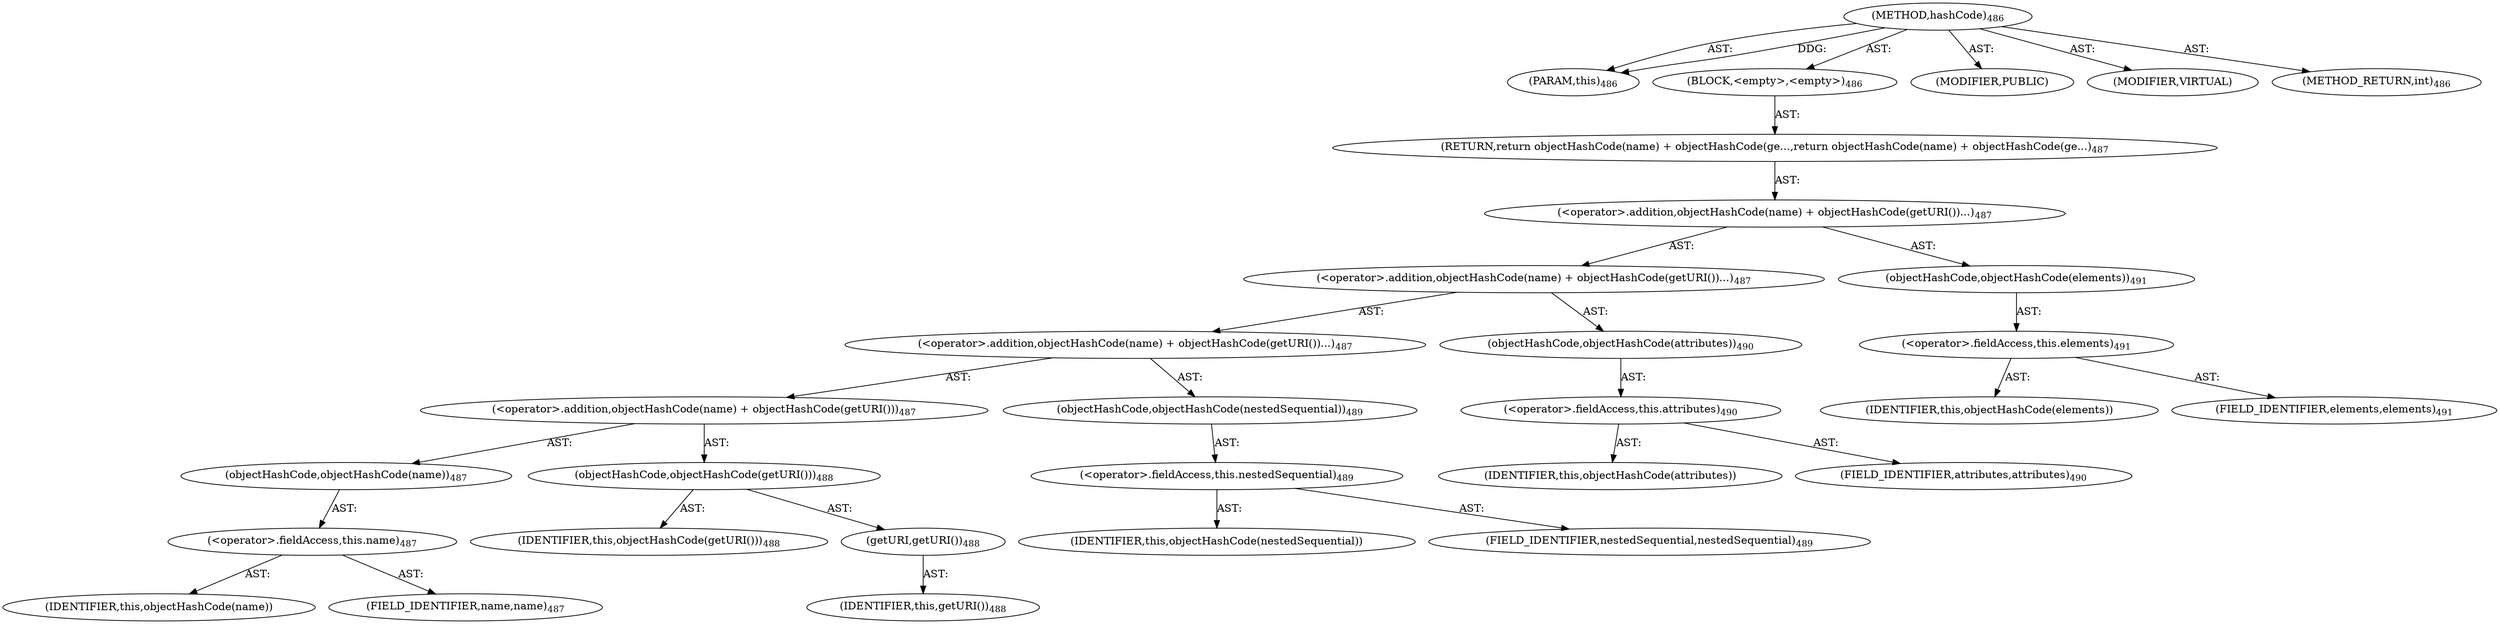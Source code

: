 digraph "hashCode" {  
"111669149725" [label = <(METHOD,hashCode)<SUB>486</SUB>> ]
"115964117002" [label = <(PARAM,this)<SUB>486</SUB>> ]
"25769803859" [label = <(BLOCK,&lt;empty&gt;,&lt;empty&gt;)<SUB>486</SUB>> ]
"146028888104" [label = <(RETURN,return objectHashCode(name) + objectHashCode(ge...,return objectHashCode(name) + objectHashCode(ge...)<SUB>487</SUB>> ]
"30064771357" [label = <(&lt;operator&gt;.addition,objectHashCode(name) + objectHashCode(getURI())...)<SUB>487</SUB>> ]
"30064771358" [label = <(&lt;operator&gt;.addition,objectHashCode(name) + objectHashCode(getURI())...)<SUB>487</SUB>> ]
"30064771359" [label = <(&lt;operator&gt;.addition,objectHashCode(name) + objectHashCode(getURI())...)<SUB>487</SUB>> ]
"30064771360" [label = <(&lt;operator&gt;.addition,objectHashCode(name) + objectHashCode(getURI()))<SUB>487</SUB>> ]
"30064771361" [label = <(objectHashCode,objectHashCode(name))<SUB>487</SUB>> ]
"30064771362" [label = <(&lt;operator&gt;.fieldAccess,this.name)<SUB>487</SUB>> ]
"68719476931" [label = <(IDENTIFIER,this,objectHashCode(name))> ]
"55834574916" [label = <(FIELD_IDENTIFIER,name,name)<SUB>487</SUB>> ]
"30064771363" [label = <(objectHashCode,objectHashCode(getURI()))<SUB>488</SUB>> ]
"68719476755" [label = <(IDENTIFIER,this,objectHashCode(getURI()))<SUB>488</SUB>> ]
"30064771364" [label = <(getURI,getURI())<SUB>488</SUB>> ]
"68719476754" [label = <(IDENTIFIER,this,getURI())<SUB>488</SUB>> ]
"30064771365" [label = <(objectHashCode,objectHashCode(nestedSequential))<SUB>489</SUB>> ]
"30064771366" [label = <(&lt;operator&gt;.fieldAccess,this.nestedSequential)<SUB>489</SUB>> ]
"68719476932" [label = <(IDENTIFIER,this,objectHashCode(nestedSequential))> ]
"55834574917" [label = <(FIELD_IDENTIFIER,nestedSequential,nestedSequential)<SUB>489</SUB>> ]
"30064771367" [label = <(objectHashCode,objectHashCode(attributes))<SUB>490</SUB>> ]
"30064771368" [label = <(&lt;operator&gt;.fieldAccess,this.attributes)<SUB>490</SUB>> ]
"68719476933" [label = <(IDENTIFIER,this,objectHashCode(attributes))> ]
"55834574918" [label = <(FIELD_IDENTIFIER,attributes,attributes)<SUB>490</SUB>> ]
"30064771369" [label = <(objectHashCode,objectHashCode(elements))<SUB>491</SUB>> ]
"30064771370" [label = <(&lt;operator&gt;.fieldAccess,this.elements)<SUB>491</SUB>> ]
"68719476934" [label = <(IDENTIFIER,this,objectHashCode(elements))> ]
"55834574919" [label = <(FIELD_IDENTIFIER,elements,elements)<SUB>491</SUB>> ]
"133143986246" [label = <(MODIFIER,PUBLIC)> ]
"133143986247" [label = <(MODIFIER,VIRTUAL)> ]
"128849018909" [label = <(METHOD_RETURN,int)<SUB>486</SUB>> ]
  "111669149725" -> "115964117002"  [ label = "AST: "] 
  "111669149725" -> "25769803859"  [ label = "AST: "] 
  "111669149725" -> "133143986246"  [ label = "AST: "] 
  "111669149725" -> "133143986247"  [ label = "AST: "] 
  "111669149725" -> "128849018909"  [ label = "AST: "] 
  "25769803859" -> "146028888104"  [ label = "AST: "] 
  "146028888104" -> "30064771357"  [ label = "AST: "] 
  "30064771357" -> "30064771358"  [ label = "AST: "] 
  "30064771357" -> "30064771369"  [ label = "AST: "] 
  "30064771358" -> "30064771359"  [ label = "AST: "] 
  "30064771358" -> "30064771367"  [ label = "AST: "] 
  "30064771359" -> "30064771360"  [ label = "AST: "] 
  "30064771359" -> "30064771365"  [ label = "AST: "] 
  "30064771360" -> "30064771361"  [ label = "AST: "] 
  "30064771360" -> "30064771363"  [ label = "AST: "] 
  "30064771361" -> "30064771362"  [ label = "AST: "] 
  "30064771362" -> "68719476931"  [ label = "AST: "] 
  "30064771362" -> "55834574916"  [ label = "AST: "] 
  "30064771363" -> "68719476755"  [ label = "AST: "] 
  "30064771363" -> "30064771364"  [ label = "AST: "] 
  "30064771364" -> "68719476754"  [ label = "AST: "] 
  "30064771365" -> "30064771366"  [ label = "AST: "] 
  "30064771366" -> "68719476932"  [ label = "AST: "] 
  "30064771366" -> "55834574917"  [ label = "AST: "] 
  "30064771367" -> "30064771368"  [ label = "AST: "] 
  "30064771368" -> "68719476933"  [ label = "AST: "] 
  "30064771368" -> "55834574918"  [ label = "AST: "] 
  "30064771369" -> "30064771370"  [ label = "AST: "] 
  "30064771370" -> "68719476934"  [ label = "AST: "] 
  "30064771370" -> "55834574919"  [ label = "AST: "] 
  "111669149725" -> "115964117002"  [ label = "DDG: "] 
}

